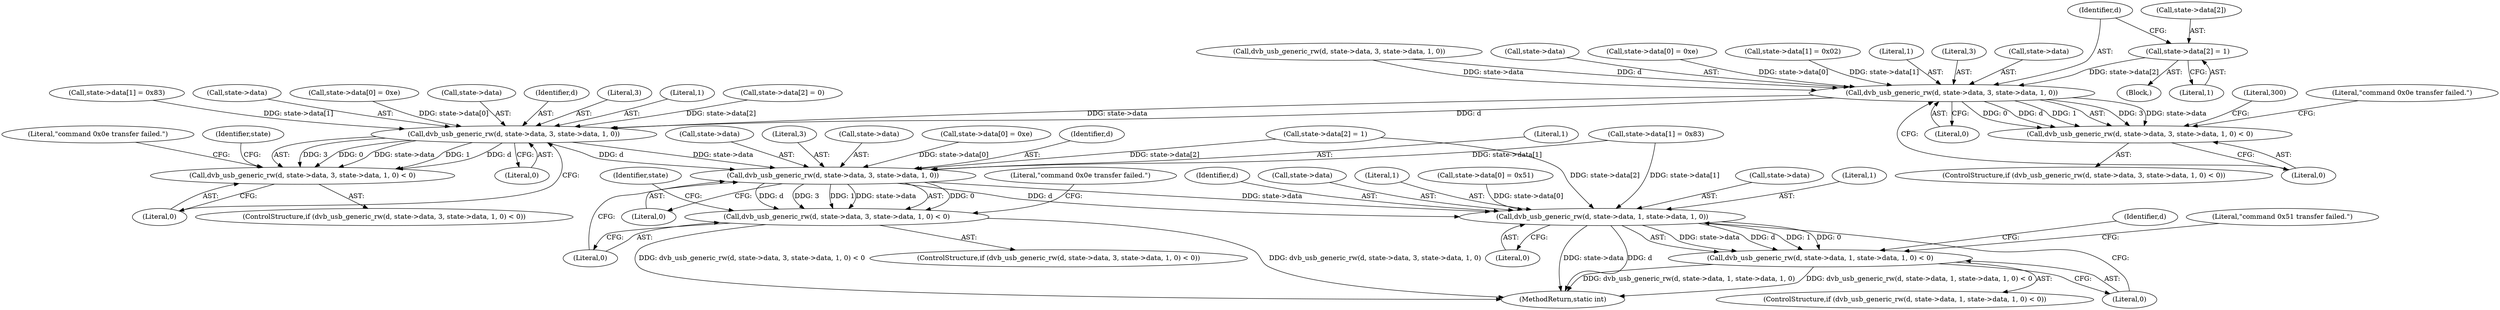 digraph "0_linux_606142af57dad981b78707234cfbd15f9f7b7125_4@pointer" {
"1000180" [label="(Call,state->data[2] = 1)"];
"1000189" [label="(Call,dvb_usb_generic_rw(d, state->data, 3, state->data, 1, 0))"];
"1000188" [label="(Call,dvb_usb_generic_rw(d, state->data, 3, state->data, 1, 0) < 0)"];
"1000228" [label="(Call,dvb_usb_generic_rw(d, state->data, 3, state->data, 1, 0))"];
"1000227" [label="(Call,dvb_usb_generic_rw(d, state->data, 3, state->data, 1, 0) < 0)"];
"1000265" [label="(Call,dvb_usb_generic_rw(d, state->data, 3, state->data, 1, 0))"];
"1000264" [label="(Call,dvb_usb_generic_rw(d, state->data, 3, state->data, 1, 0) < 0)"];
"1000288" [label="(Call,dvb_usb_generic_rw(d, state->data, 1, state->data, 1, 0))"];
"1000287" [label="(Call,dvb_usb_generic_rw(d, state->data, 1, state->data, 1, 0) < 0)"];
"1000205" [label="(Call,state->data[0] = 0xe)"];
"1000282" [label="(Identifier,state)"];
"1000189" [label="(Call,dvb_usb_generic_rw(d, state->data, 3, state->data, 1, 0))"];
"1000287" [label="(Call,dvb_usb_generic_rw(d, state->data, 1, state->data, 1, 0) < 0)"];
"1000228" [label="(Call,dvb_usb_generic_rw(d, state->data, 3, state->data, 1, 0))"];
"1000195" [label="(Call,state->data)"];
"1000190" [label="(Identifier,d)"];
"1000227" [label="(Call,dvb_usb_generic_rw(d, state->data, 3, state->data, 1, 0) < 0)"];
"1000274" [label="(Literal,1)"];
"1000234" [label="(Call,state->data)"];
"1000245" [label="(Identifier,state)"];
"1000275" [label="(Literal,0)"];
"1000229" [label="(Identifier,d)"];
"1000256" [label="(Call,state->data[2] = 1)"];
"1000249" [label="(Call,state->data[1] = 0x83)"];
"1000278" [label="(Literal,\"command 0x0e transfer failed.\")"];
"1000294" [label="(Call,state->data)"];
"1000293" [label="(Literal,1)"];
"1000301" [label="(Literal,\"command 0x51 transfer failed.\")"];
"1000271" [label="(Call,state->data)"];
"1000226" [label="(ControlStructure,if (dvb_usb_generic_rw(d, state->data, 3, state->data, 1, 0) < 0))"];
"1000298" [label="(Literal,0)"];
"1000166" [label="(Call,state->data[0] = 0xe)"];
"1000233" [label="(Literal,3)"];
"1000152" [label="(Call,dvb_usb_generic_rw(d, state->data, 3, state->data, 1, 0))"];
"1000237" [label="(Literal,1)"];
"1000270" [label="(Literal,3)"];
"1000202" [label="(Literal,\"command 0x0e transfer failed.\")"];
"1000239" [label="(Literal,0)"];
"1000241" [label="(Literal,\"command 0x0e transfer failed.\")"];
"1000187" [label="(ControlStructure,if (dvb_usb_generic_rw(d, state->data, 3, state->data, 1, 0) < 0))"];
"1000200" [label="(Literal,0)"];
"1000265" [label="(Call,dvb_usb_generic_rw(d, state->data, 3, state->data, 1, 0))"];
"1000180" [label="(Call,state->data[2] = 1)"];
"1000181" [label="(Call,state->data[2])"];
"1000219" [label="(Call,state->data[2] = 0)"];
"1000299" [label="(Literal,0)"];
"1000267" [label="(Call,state->data)"];
"1000186" [label="(Literal,1)"];
"1000276" [label="(Literal,0)"];
"1000288" [label="(Call,dvb_usb_generic_rw(d, state->data, 1, state->data, 1, 0))"];
"1000305" [label="(Identifier,d)"];
"1000204" [label="(Literal,300)"];
"1000242" [label="(Call,state->data[0] = 0xe)"];
"1000289" [label="(Identifier,d)"];
"1000290" [label="(Call,state->data)"];
"1000264" [label="(Call,dvb_usb_generic_rw(d, state->data, 3, state->data, 1, 0) < 0)"];
"1000173" [label="(Call,state->data[1] = 0x02)"];
"1000238" [label="(Literal,0)"];
"1000212" [label="(Call,state->data[1] = 0x83)"];
"1000199" [label="(Literal,0)"];
"1000606" [label="(MethodReturn,static int)"];
"1000198" [label="(Literal,1)"];
"1000106" [label="(Block,)"];
"1000194" [label="(Literal,3)"];
"1000230" [label="(Call,state->data)"];
"1000286" [label="(ControlStructure,if (dvb_usb_generic_rw(d, state->data, 1, state->data, 1, 0) < 0))"];
"1000266" [label="(Identifier,d)"];
"1000263" [label="(ControlStructure,if (dvb_usb_generic_rw(d, state->data, 3, state->data, 1, 0) < 0))"];
"1000191" [label="(Call,state->data)"];
"1000297" [label="(Literal,1)"];
"1000279" [label="(Call,state->data[0] = 0x51)"];
"1000188" [label="(Call,dvb_usb_generic_rw(d, state->data, 3, state->data, 1, 0) < 0)"];
"1000180" -> "1000106"  [label="AST: "];
"1000180" -> "1000186"  [label="CFG: "];
"1000181" -> "1000180"  [label="AST: "];
"1000186" -> "1000180"  [label="AST: "];
"1000190" -> "1000180"  [label="CFG: "];
"1000180" -> "1000189"  [label="DDG: state->data[2]"];
"1000189" -> "1000188"  [label="AST: "];
"1000189" -> "1000199"  [label="CFG: "];
"1000190" -> "1000189"  [label="AST: "];
"1000191" -> "1000189"  [label="AST: "];
"1000194" -> "1000189"  [label="AST: "];
"1000195" -> "1000189"  [label="AST: "];
"1000198" -> "1000189"  [label="AST: "];
"1000199" -> "1000189"  [label="AST: "];
"1000200" -> "1000189"  [label="CFG: "];
"1000189" -> "1000188"  [label="DDG: 3"];
"1000189" -> "1000188"  [label="DDG: state->data"];
"1000189" -> "1000188"  [label="DDG: 0"];
"1000189" -> "1000188"  [label="DDG: d"];
"1000189" -> "1000188"  [label="DDG: 1"];
"1000152" -> "1000189"  [label="DDG: d"];
"1000152" -> "1000189"  [label="DDG: state->data"];
"1000173" -> "1000189"  [label="DDG: state->data[1]"];
"1000166" -> "1000189"  [label="DDG: state->data[0]"];
"1000189" -> "1000228"  [label="DDG: d"];
"1000189" -> "1000228"  [label="DDG: state->data"];
"1000188" -> "1000187"  [label="AST: "];
"1000188" -> "1000200"  [label="CFG: "];
"1000200" -> "1000188"  [label="AST: "];
"1000202" -> "1000188"  [label="CFG: "];
"1000204" -> "1000188"  [label="CFG: "];
"1000228" -> "1000227"  [label="AST: "];
"1000228" -> "1000238"  [label="CFG: "];
"1000229" -> "1000228"  [label="AST: "];
"1000230" -> "1000228"  [label="AST: "];
"1000233" -> "1000228"  [label="AST: "];
"1000234" -> "1000228"  [label="AST: "];
"1000237" -> "1000228"  [label="AST: "];
"1000238" -> "1000228"  [label="AST: "];
"1000239" -> "1000228"  [label="CFG: "];
"1000228" -> "1000227"  [label="DDG: 3"];
"1000228" -> "1000227"  [label="DDG: 0"];
"1000228" -> "1000227"  [label="DDG: state->data"];
"1000228" -> "1000227"  [label="DDG: 1"];
"1000228" -> "1000227"  [label="DDG: d"];
"1000205" -> "1000228"  [label="DDG: state->data[0]"];
"1000212" -> "1000228"  [label="DDG: state->data[1]"];
"1000219" -> "1000228"  [label="DDG: state->data[2]"];
"1000228" -> "1000265"  [label="DDG: d"];
"1000228" -> "1000265"  [label="DDG: state->data"];
"1000227" -> "1000226"  [label="AST: "];
"1000227" -> "1000239"  [label="CFG: "];
"1000239" -> "1000227"  [label="AST: "];
"1000241" -> "1000227"  [label="CFG: "];
"1000245" -> "1000227"  [label="CFG: "];
"1000265" -> "1000264"  [label="AST: "];
"1000265" -> "1000275"  [label="CFG: "];
"1000266" -> "1000265"  [label="AST: "];
"1000267" -> "1000265"  [label="AST: "];
"1000270" -> "1000265"  [label="AST: "];
"1000271" -> "1000265"  [label="AST: "];
"1000274" -> "1000265"  [label="AST: "];
"1000275" -> "1000265"  [label="AST: "];
"1000276" -> "1000265"  [label="CFG: "];
"1000265" -> "1000264"  [label="DDG: 0"];
"1000265" -> "1000264"  [label="DDG: d"];
"1000265" -> "1000264"  [label="DDG: 3"];
"1000265" -> "1000264"  [label="DDG: 1"];
"1000265" -> "1000264"  [label="DDG: state->data"];
"1000256" -> "1000265"  [label="DDG: state->data[2]"];
"1000249" -> "1000265"  [label="DDG: state->data[1]"];
"1000242" -> "1000265"  [label="DDG: state->data[0]"];
"1000265" -> "1000288"  [label="DDG: d"];
"1000265" -> "1000288"  [label="DDG: state->data"];
"1000264" -> "1000263"  [label="AST: "];
"1000264" -> "1000276"  [label="CFG: "];
"1000276" -> "1000264"  [label="AST: "];
"1000278" -> "1000264"  [label="CFG: "];
"1000282" -> "1000264"  [label="CFG: "];
"1000264" -> "1000606"  [label="DDG: dvb_usb_generic_rw(d, state->data, 3, state->data, 1, 0)"];
"1000264" -> "1000606"  [label="DDG: dvb_usb_generic_rw(d, state->data, 3, state->data, 1, 0) < 0"];
"1000288" -> "1000287"  [label="AST: "];
"1000288" -> "1000298"  [label="CFG: "];
"1000289" -> "1000288"  [label="AST: "];
"1000290" -> "1000288"  [label="AST: "];
"1000293" -> "1000288"  [label="AST: "];
"1000294" -> "1000288"  [label="AST: "];
"1000297" -> "1000288"  [label="AST: "];
"1000298" -> "1000288"  [label="AST: "];
"1000299" -> "1000288"  [label="CFG: "];
"1000288" -> "1000606"  [label="DDG: state->data"];
"1000288" -> "1000606"  [label="DDG: d"];
"1000288" -> "1000287"  [label="DDG: state->data"];
"1000288" -> "1000287"  [label="DDG: d"];
"1000288" -> "1000287"  [label="DDG: 1"];
"1000288" -> "1000287"  [label="DDG: 0"];
"1000279" -> "1000288"  [label="DDG: state->data[0]"];
"1000256" -> "1000288"  [label="DDG: state->data[2]"];
"1000249" -> "1000288"  [label="DDG: state->data[1]"];
"1000287" -> "1000286"  [label="AST: "];
"1000287" -> "1000299"  [label="CFG: "];
"1000299" -> "1000287"  [label="AST: "];
"1000301" -> "1000287"  [label="CFG: "];
"1000305" -> "1000287"  [label="CFG: "];
"1000287" -> "1000606"  [label="DDG: dvb_usb_generic_rw(d, state->data, 1, state->data, 1, 0) < 0"];
"1000287" -> "1000606"  [label="DDG: dvb_usb_generic_rw(d, state->data, 1, state->data, 1, 0)"];
}
